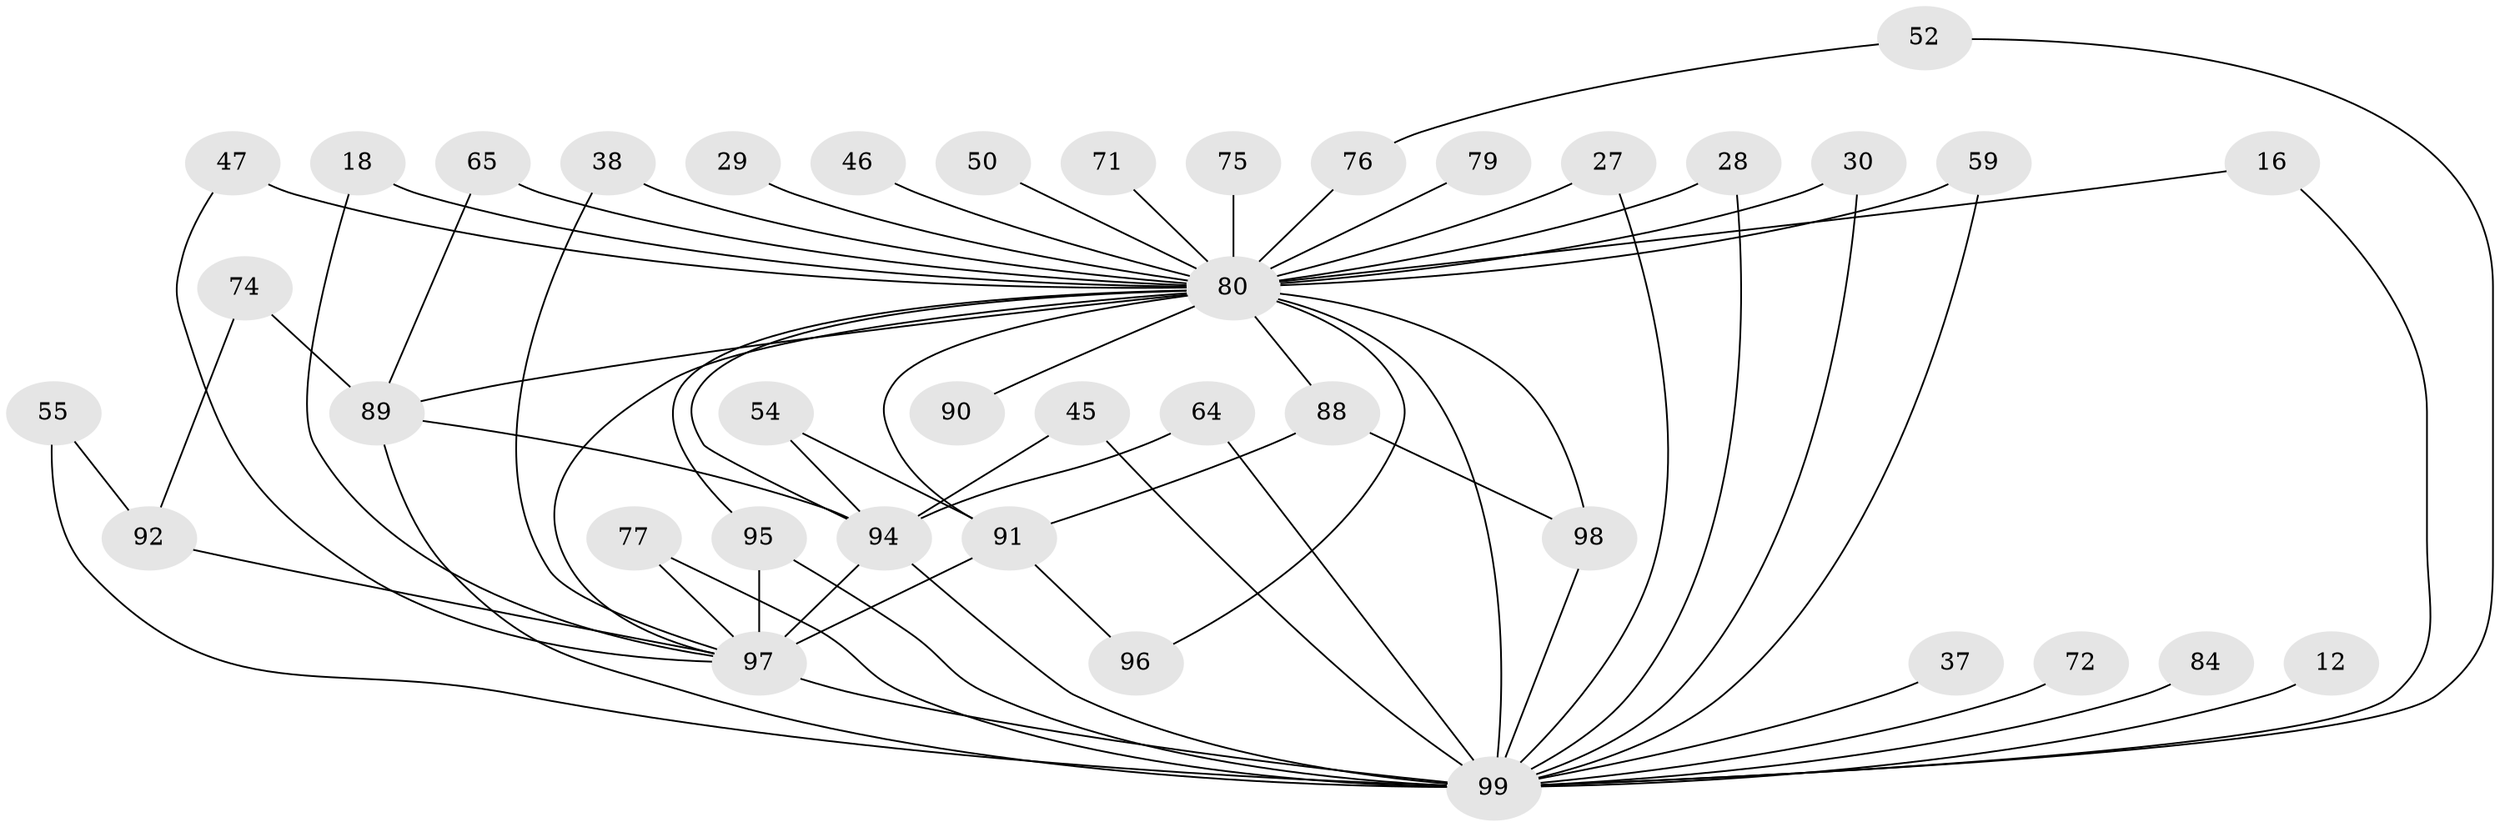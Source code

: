 // original degree distribution, {21: 0.020202020202020204, 15: 0.010101010101010102, 17: 0.010101010101010102, 28: 0.010101010101010102, 11: 0.010101010101010102, 16: 0.010101010101010102, 19: 0.010101010101010102, 27: 0.010101010101010102, 25: 0.010101010101010102, 3: 0.16161616161616163, 2: 0.5656565656565656, 8: 0.010101010101010102, 4: 0.06060606060606061, 5: 0.0707070707070707, 6: 0.020202020202020204, 7: 0.010101010101010102}
// Generated by graph-tools (version 1.1) at 2025/48/03/04/25 21:48:27]
// undirected, 39 vertices, 66 edges
graph export_dot {
graph [start="1"]
  node [color=gray90,style=filled];
  12;
  16;
  18;
  27;
  28;
  29 [super="+13"];
  30;
  37;
  38;
  45;
  46;
  47 [super="+42"];
  50;
  52;
  54;
  55;
  59;
  64 [super="+58"];
  65;
  71;
  72;
  74;
  75;
  76 [super="+56"];
  77;
  79 [super="+26"];
  80 [super="+9+10"];
  84;
  88 [super="+70"];
  89 [super="+53+86+78"];
  90;
  91 [super="+41+48+63"];
  92 [super="+20"];
  94 [super="+43+51"];
  95 [super="+87+61"];
  96;
  97 [super="+21+39+8"];
  98 [super="+73+11+93"];
  99 [super="+82+68+6+81"];
  12 -- 99 [weight=2];
  16 -- 99;
  16 -- 80;
  18 -- 97;
  18 -- 80;
  27 -- 99;
  27 -- 80;
  28 -- 99;
  28 -- 80;
  29 -- 80 [weight=3];
  30 -- 99;
  30 -- 80;
  37 -- 99 [weight=2];
  38 -- 97;
  38 -- 80;
  45 -- 94;
  45 -- 99;
  46 -- 80 [weight=2];
  47 -- 97;
  47 -- 80 [weight=2];
  50 -- 80 [weight=2];
  52 -- 76;
  52 -- 99;
  54 -- 91;
  54 -- 94;
  55 -- 92;
  55 -- 99;
  59 -- 99;
  59 -- 80;
  64 -- 99 [weight=2];
  64 -- 94;
  65 -- 89;
  65 -- 80;
  71 -- 80 [weight=2];
  72 -- 99 [weight=2];
  74 -- 92;
  74 -- 89;
  75 -- 80 [weight=2];
  76 -- 80 [weight=5];
  77 -- 97;
  77 -- 99;
  79 -- 80 [weight=3];
  80 -- 99 [weight=26];
  80 -- 89 [weight=6];
  80 -- 90 [weight=2];
  80 -- 91 [weight=3];
  80 -- 94 [weight=7];
  80 -- 95 [weight=2];
  80 -- 97 [weight=8];
  80 -- 98 [weight=2];
  80 -- 88;
  80 -- 96;
  84 -- 99 [weight=2];
  88 -- 98;
  88 -- 91;
  89 -- 99 [weight=2];
  89 -- 94 [weight=2];
  91 -- 96;
  91 -- 97 [weight=2];
  92 -- 97 [weight=3];
  94 -- 97;
  94 -- 99;
  95 -- 97 [weight=6];
  95 -- 99;
  97 -- 99 [weight=12];
  98 -- 99 [weight=2];
}
